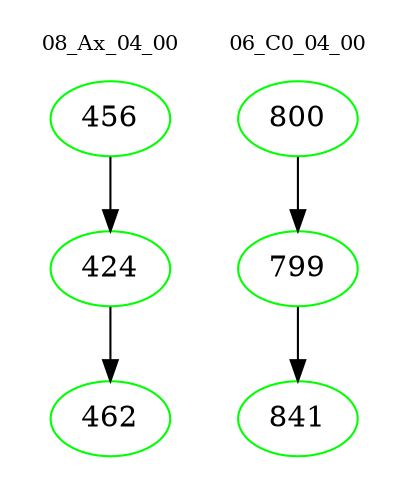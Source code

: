 digraph{
subgraph cluster_0 {
color = white
label = "08_Ax_04_00";
fontsize=10;
T0_456 [label="456", color="green"]
T0_456 -> T0_424 [color="black"]
T0_424 [label="424", color="green"]
T0_424 -> T0_462 [color="black"]
T0_462 [label="462", color="green"]
}
subgraph cluster_1 {
color = white
label = "06_C0_04_00";
fontsize=10;
T1_800 [label="800", color="green"]
T1_800 -> T1_799 [color="black"]
T1_799 [label="799", color="green"]
T1_799 -> T1_841 [color="black"]
T1_841 [label="841", color="green"]
}
}
